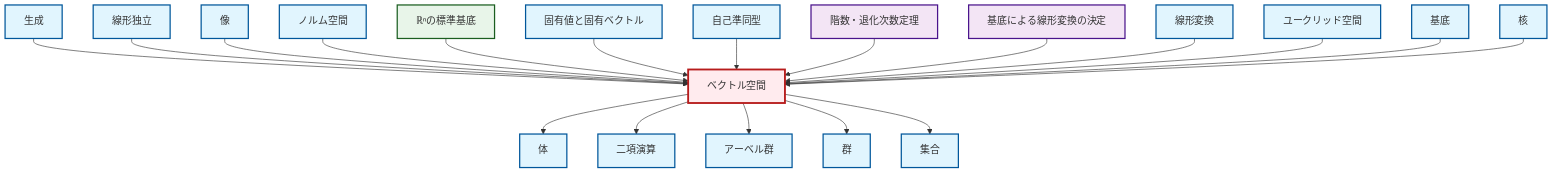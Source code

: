 graph TD
    classDef definition fill:#e1f5fe,stroke:#01579b,stroke-width:2px
    classDef theorem fill:#f3e5f5,stroke:#4a148c,stroke-width:2px
    classDef axiom fill:#fff3e0,stroke:#e65100,stroke-width:2px
    classDef example fill:#e8f5e9,stroke:#1b5e20,stroke-width:2px
    classDef current fill:#ffebee,stroke:#b71c1c,stroke-width:3px
    thm-rank-nullity["階数・退化次数定理"]:::theorem
    def-euclidean-space["ユークリッド空間"]:::definition
    def-abelian-group["アーベル群"]:::definition
    def-eigenvalue-eigenvector["固有値と固有ベクトル"]:::definition
    ex-standard-basis-rn["ℝⁿの標準基底"]:::example
    thm-linear-transformation-basis["基底による線形変換の決定"]:::theorem
    def-group["群"]:::definition
    def-vector-space["ベクトル空間"]:::definition
    def-set["集合"]:::definition
    def-span["生成"]:::definition
    def-linear-transformation["線形変換"]:::definition
    def-field["体"]:::definition
    def-normed-vector-space["ノルム空間"]:::definition
    def-binary-operation["二項演算"]:::definition
    def-image["像"]:::definition
    def-kernel["核"]:::definition
    def-basis["基底"]:::definition
    def-endomorphism["自己準同型"]:::definition
    def-linear-independence["線形独立"]:::definition
    def-span --> def-vector-space
    def-linear-independence --> def-vector-space
    def-image --> def-vector-space
    def-normed-vector-space --> def-vector-space
    ex-standard-basis-rn --> def-vector-space
    def-eigenvalue-eigenvector --> def-vector-space
    def-endomorphism --> def-vector-space
    def-vector-space --> def-field
    thm-rank-nullity --> def-vector-space
    def-vector-space --> def-binary-operation
    def-vector-space --> def-abelian-group
    thm-linear-transformation-basis --> def-vector-space
    def-linear-transformation --> def-vector-space
    def-euclidean-space --> def-vector-space
    def-basis --> def-vector-space
    def-vector-space --> def-group
    def-kernel --> def-vector-space
    def-vector-space --> def-set
    class def-vector-space current